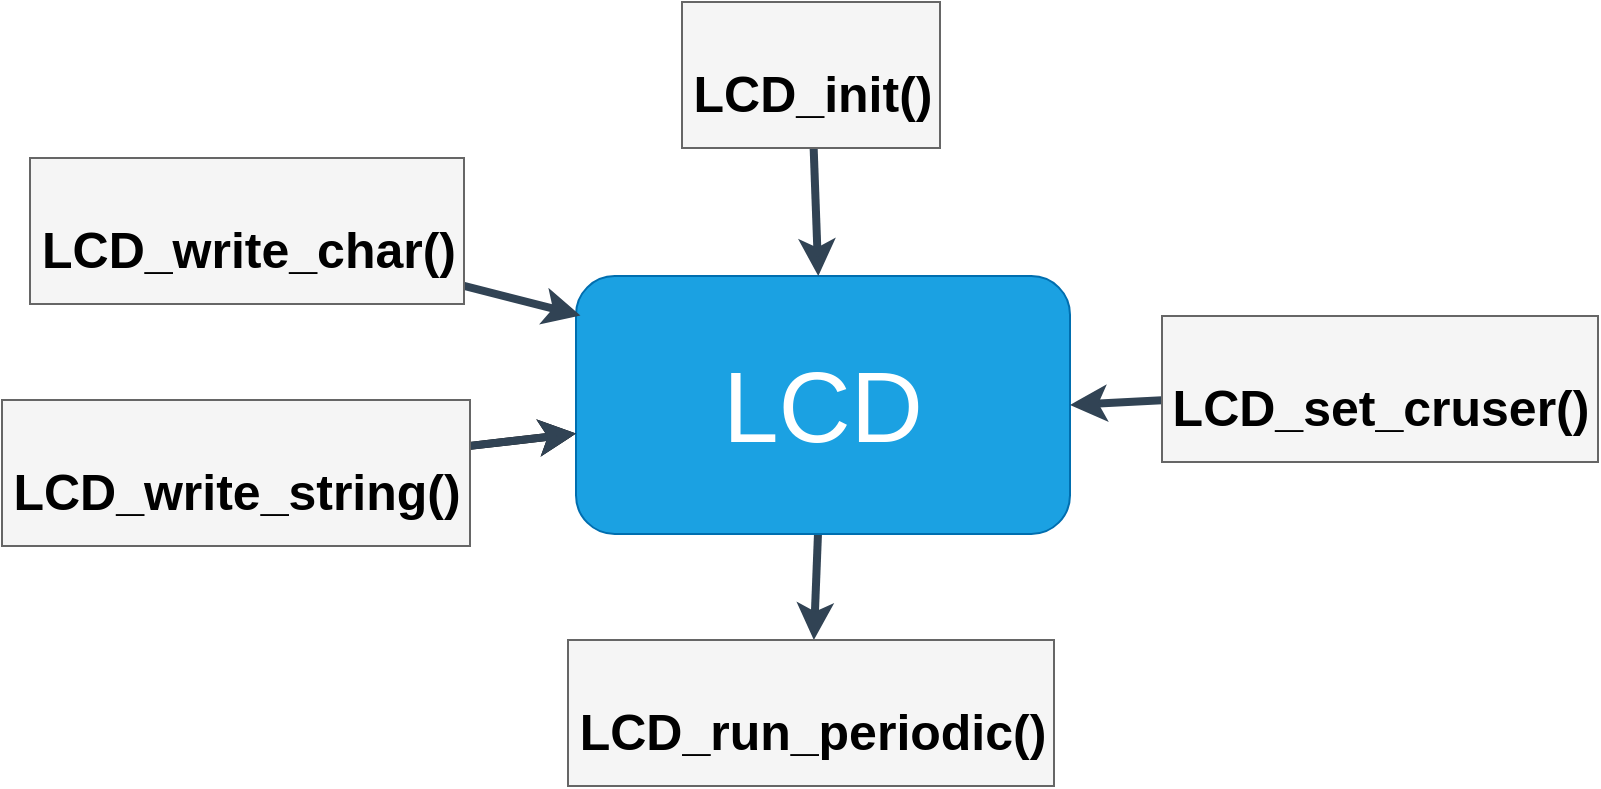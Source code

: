 <mxfile>
    <diagram id="Cmy7uaik8TcNZHKZcUVi" name="Page-1">
        <mxGraphModel dx="1000" dy="1209" grid="0" gridSize="10" guides="1" tooltips="1" connect="1" arrows="1" fold="1" page="0" pageScale="1" pageWidth="850" pageHeight="1100" background="#ffffff" math="0" shadow="0">
            <root>
                <mxCell id="0"/>
                <mxCell id="1" parent="0"/>
                <mxCell id="2" style="edgeStyle=none;rounded=0;html=1;fontSize=25;fontColor=#000000;strokeWidth=4;fillColor=#647687;strokeColor=#314354;" edge="1" parent="1" source="3" target="13">
                    <mxGeometry relative="1" as="geometry"/>
                </mxCell>
                <mxCell id="3" value="&lt;font style=&quot;font-size: 50px&quot;&gt;LCD&lt;/font&gt;" style="rounded=1;whiteSpace=wrap;html=1;fillColor=#1ba1e2;fontColor=#ffffff;strokeColor=#006EAF;" vertex="1" parent="1">
                    <mxGeometry x="337" y="105" width="247" height="129" as="geometry"/>
                </mxCell>
                <mxCell id="4" style="edgeStyle=none;rounded=0;html=1;fontSize=25;fontColor=#000000;strokeWidth=4;fillColor=#647687;strokeColor=#314354;" edge="1" parent="1" source="5" target="3">
                    <mxGeometry relative="1" as="geometry"/>
                </mxCell>
                <mxCell id="5" value="&lt;font style=&quot;font-size: 25px&quot; color=&quot;#000000&quot;&gt;&lt;b&gt;&lt;font style=&quot;font-size: 25px&quot;&gt;LCD_init&lt;/font&gt;()&lt;/b&gt;&lt;/font&gt;" style="text;html=1;align=center;verticalAlign=middle;resizable=0;points=[];autosize=1;strokeColor=#666666;fillColor=#f5f5f5;fontSize=50;fontColor=#333333;" vertex="1" parent="1">
                    <mxGeometry x="390" y="-32" width="129" height="73" as="geometry"/>
                </mxCell>
                <mxCell id="6" style="edgeStyle=none;rounded=0;html=1;entryX=0.009;entryY=0.153;entryDx=0;entryDy=0;entryPerimeter=0;fontSize=25;fontColor=#000000;strokeWidth=4;fillColor=#647687;strokeColor=#314354;" edge="1" parent="1" source="7" target="3">
                    <mxGeometry relative="1" as="geometry"/>
                </mxCell>
                <mxCell id="7" value="&lt;font color=&quot;#000000&quot;&gt;&lt;span style=&quot;font-size: 25px&quot;&gt;&lt;b&gt;LCD_write_char()&lt;/b&gt;&lt;/span&gt;&lt;/font&gt;" style="text;html=1;align=center;verticalAlign=middle;resizable=0;points=[];autosize=1;strokeColor=#666666;fillColor=#f5f5f5;fontSize=50;fontColor=#333333;" vertex="1" parent="1">
                    <mxGeometry x="64" y="46" width="217" height="73" as="geometry"/>
                </mxCell>
                <mxCell id="8" style="edgeStyle=none;rounded=0;html=1;fontSize=25;fontColor=#000000;strokeWidth=4;" edge="1" parent="1" source="10" target="3">
                    <mxGeometry relative="1" as="geometry"/>
                </mxCell>
                <mxCell id="9" value="" style="edgeStyle=none;rounded=0;html=1;fontSize=25;fontColor=#000000;strokeWidth=4;fillColor=#647687;strokeColor=#314354;" edge="1" parent="1" source="10" target="3">
                    <mxGeometry relative="1" as="geometry"/>
                </mxCell>
                <mxCell id="10" value="&lt;font color=&quot;#000000&quot;&gt;&lt;span style=&quot;font-size: 25px&quot;&gt;&lt;b&gt;LCD_write_string()&lt;/b&gt;&lt;/span&gt;&lt;/font&gt;" style="text;html=1;align=center;verticalAlign=middle;resizable=0;points=[];autosize=1;strokeColor=#666666;fillColor=#f5f5f5;fontSize=50;fontColor=#333333;" vertex="1" parent="1">
                    <mxGeometry x="50" y="167" width="234" height="73" as="geometry"/>
                </mxCell>
                <mxCell id="11" style="edgeStyle=none;rounded=0;html=1;entryX=1;entryY=0.5;entryDx=0;entryDy=0;fontSize=25;fontColor=#000000;strokeWidth=4;fillColor=#647687;strokeColor=#314354;" edge="1" parent="1" source="12" target="3">
                    <mxGeometry relative="1" as="geometry"/>
                </mxCell>
                <mxCell id="12" value="&lt;font color=&quot;#000000&quot;&gt;&lt;span style=&quot;font-size: 25px&quot;&gt;&lt;b&gt;LCD_set_cruser()&lt;/b&gt;&lt;/span&gt;&lt;/font&gt;" style="text;html=1;align=center;verticalAlign=middle;resizable=0;points=[];autosize=1;strokeColor=#666666;fillColor=#f5f5f5;fontSize=50;fontColor=#333333;" vertex="1" parent="1">
                    <mxGeometry x="630" y="125" width="218" height="73" as="geometry"/>
                </mxCell>
                <mxCell id="13" value="&lt;font color=&quot;#000000&quot;&gt;&lt;span style=&quot;font-size: 25px&quot;&gt;&lt;b&gt;LCD_run_periodic()&lt;/b&gt;&lt;/span&gt;&lt;/font&gt;" style="text;html=1;align=center;verticalAlign=middle;resizable=0;points=[];autosize=1;fontSize=50;strokeColor=#666666;fillColor=#f5f5f5;fontColor=#333333;" vertex="1" parent="1">
                    <mxGeometry x="333" y="287" width="243" height="73" as="geometry"/>
                </mxCell>
            </root>
        </mxGraphModel>
    </diagram>
    <diagram id="krM0p6we521MlK3Qz9o6" name="LCD_FUN_DES">
        <mxGraphModel dx="1100" dy="966" grid="0" gridSize="10" guides="1" tooltips="1" connect="1" arrows="1" fold="1" page="0" pageScale="1" pageWidth="850" pageHeight="1100" background="#ffffff" math="0" shadow="0">
            <root>
                <mxCell id="e-hkTjN0ey1PawF-tyJ8-0"/>
                <mxCell id="e-hkTjN0ey1PawF-tyJ8-1" parent="e-hkTjN0ey1PawF-tyJ8-0"/>
                <mxCell id="EgL2rkynSp6c2MSbfHiP-0" value="&lt;font color=&quot;#000000&quot; style=&quot;font-size: 25px&quot;&gt;void LCD_init( void )&lt;/font&gt;" style="text;html=1;align=center;verticalAlign=middle;resizable=0;points=[];autosize=1;strokeColor=none;fillColor=none;" vertex="1" parent="e-hkTjN0ey1PawF-tyJ8-1">
                    <mxGeometry x="-2" y="-26" width="235" height="22" as="geometry"/>
                </mxCell>
                <mxCell id="EgL2rkynSp6c2MSbfHiP-1" value="void LCD_write_char ( char )" style="text;html=1;align=center;verticalAlign=middle;resizable=0;points=[];autosize=1;strokeColor=none;fillColor=none;fontSize=25;fontColor=#000000;" vertex="1" parent="e-hkTjN0ey1PawF-tyJ8-1">
                    <mxGeometry x="-2" y="23" width="328" height="34" as="geometry"/>
                </mxCell>
                <mxCell id="EgL2rkynSp6c2MSbfHiP-2" value="void LCD_write_string ( char * )" style="text;html=1;align=center;verticalAlign=middle;resizable=0;points=[];autosize=1;strokeColor=none;fillColor=none;fontSize=25;fontColor=#000000;" vertex="1" parent="e-hkTjN0ey1PawF-tyJ8-1">
                    <mxGeometry x="-2" y="78" width="357" height="34" as="geometry"/>
                </mxCell>
                <mxCell id="EgL2rkynSp6c2MSbfHiP-3" value="void LCD_set_cruser ( char )" style="text;html=1;align=center;verticalAlign=middle;resizable=0;points=[];autosize=1;strokeColor=none;fillColor=none;fontSize=25;fontColor=#000000;" vertex="1" parent="e-hkTjN0ey1PawF-tyJ8-1">
                    <mxGeometry x="-2" y="132" width="330" height="34" as="geometry"/>
                </mxCell>
                <mxCell id="EgL2rkynSp6c2MSbfHiP-4" value="void LCD_run_preiodic ( void )" style="text;html=1;align=center;verticalAlign=middle;resizable=0;points=[];autosize=1;strokeColor=none;fillColor=none;fontSize=25;fontColor=#000000;" vertex="1" parent="e-hkTjN0ey1PawF-tyJ8-1">
                    <mxGeometry x="-2" y="187" width="348" height="34" as="geometry"/>
                </mxCell>
            </root>
        </mxGraphModel>
    </diagram>
    <diagram id="TA1Y77Vzp68Ao6N0J29b" name="LCD_FUNS">
        <mxGraphModel dx="700" dy="566" grid="0" gridSize="10" guides="1" tooltips="1" connect="1" arrows="1" fold="1" page="0" pageScale="1" pageWidth="850" pageHeight="1100" background="#ffffff" math="0" shadow="0">
            <root>
                <mxCell id="ImVHqJUHSb8bay4DBIRJ-0"/>
                <mxCell id="ImVHqJUHSb8bay4DBIRJ-1" parent="ImVHqJUHSb8bay4DBIRJ-0"/>
            </root>
        </mxGraphModel>
    </diagram>
    <diagram id="mraW-7Yp8T9fNF5934Xd" name="LCD_run_periodic">
        <mxGraphModel dx="700" dy="566" grid="0" gridSize="10" guides="1" tooltips="1" connect="1" arrows="1" fold="1" page="0" pageScale="1" pageWidth="850" pageHeight="1100" background="#ffffff" math="0" shadow="0">
            <root>
                <mxCell id="ZSUmGPaf4fMNgZpZvM-G-0"/>
                <mxCell id="ZSUmGPaf4fMNgZpZvM-G-1" parent="ZSUmGPaf4fMNgZpZvM-G-0"/>
            </root>
        </mxGraphModel>
    </diagram>
</mxfile>